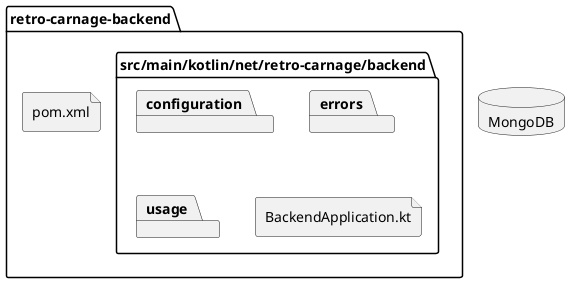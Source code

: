 @startuml

database MongoDB

package "retro-carnage-backend" {
    package "src/main/kotlin/net/retro-carnage/backend" {
        package configuration
        package errors
        package usage
        file BackendApplication.kt
    }
    file pom.xml
}

@enduml